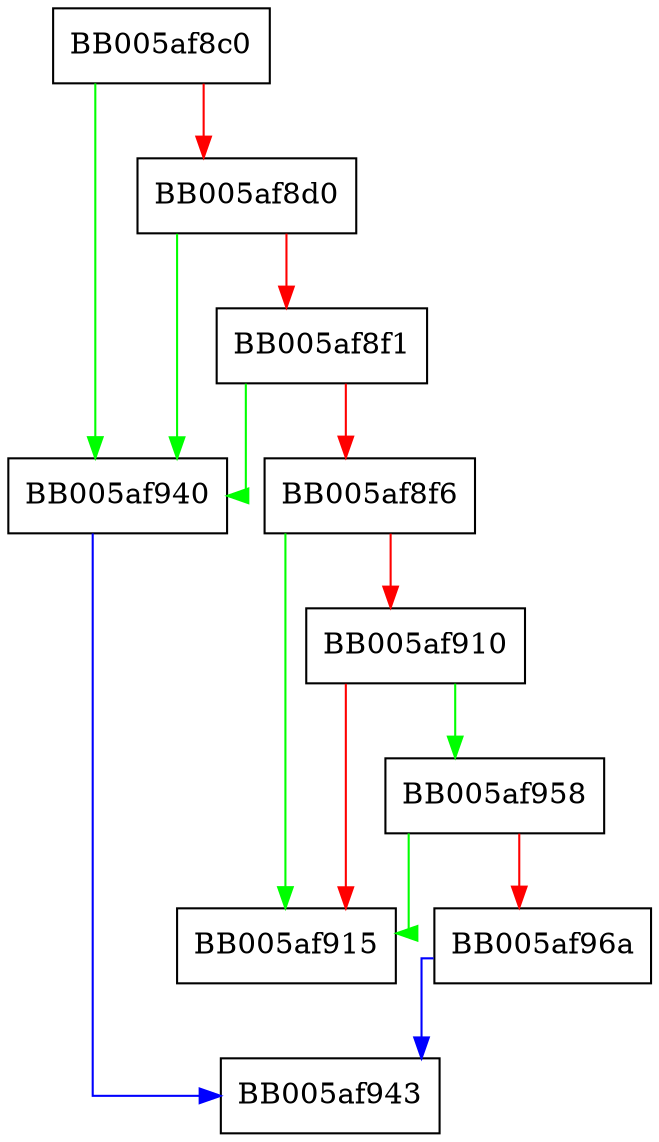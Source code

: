 digraph md_read {
  node [shape="box"];
  graph [splines=ortho];
  BB005af8c0 -> BB005af940 [color="green"];
  BB005af8c0 -> BB005af8d0 [color="red"];
  BB005af8d0 -> BB005af940 [color="green"];
  BB005af8d0 -> BB005af8f1 [color="red"];
  BB005af8f1 -> BB005af940 [color="green"];
  BB005af8f1 -> BB005af8f6 [color="red"];
  BB005af8f6 -> BB005af915 [color="green"];
  BB005af8f6 -> BB005af910 [color="red"];
  BB005af910 -> BB005af958 [color="green"];
  BB005af910 -> BB005af915 [color="red"];
  BB005af940 -> BB005af943 [color="blue"];
  BB005af958 -> BB005af915 [color="green"];
  BB005af958 -> BB005af96a [color="red"];
  BB005af96a -> BB005af943 [color="blue"];
}